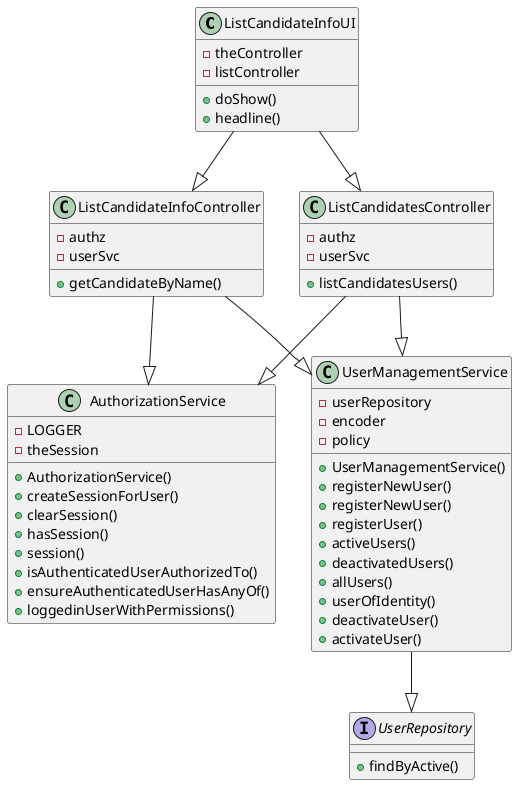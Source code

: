 @startuml
'https://plantuml.com/class-diagram

class ListCandidateInfoUI{
- theController
- listController
+ doShow()
+ headline()
}


class ListCandidateInfoController{
- authz
- userSvc
+ getCandidateByName()
}

class ListCandidatesController{
- authz
- userSvc
+ listCandidatesUsers()
}


class AuthorizationService{
- LOGGER
- theSession
+ AuthorizationService()
+ createSessionForUser()
+ clearSession()
+ hasSession()
+ session()
+ isAuthenticatedUserAuthorizedTo()
+ ensureAuthenticatedUserHasAnyOf()
+ loggedinUserWithPermissions()
}

class UserManagementService{
- userRepository
- encoder
- policy
+ UserManagementService()
+ registerNewUser()
+ registerNewUser()
+ registerUser()
+ activeUsers()
+ deactivatedUsers()
+ allUsers()
+ userOfIdentity()
+ deactivateUser()
+ activateUser()
}

interface UserRepository{
+ findByActive()
}

ListCandidateInfoUI --|> ListCandidateInfoController
ListCandidateInfoUI --|> ListCandidatesController
ListCandidatesController --|> AuthorizationService
ListCandidatesController --|> UserManagementService
ListCandidateInfoController --|> AuthorizationService
ListCandidateInfoController --|> UserManagementService
UserManagementService --|> UserRepository
@enduml